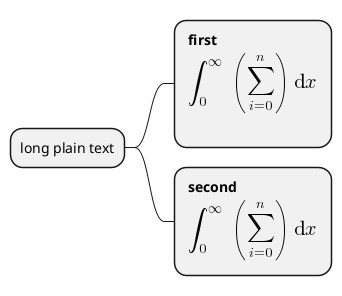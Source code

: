 {
  "sha1": "elilno4k4ko3e3ylg7f0kmuw15nch9d",
  "insertion": {
    "when": "2024-06-01T09:03:04.639Z",
    "url": "https://github.com/plantuml/plantuml/issues/1123",
    "user": "plantuml@gmail.com"
  }
}
@startmindmap
* long plain text
**: **first**
<latex> \int_{0}^{\infty} \left( \sum_{i = 0}^{n} \right) {\rm d}x </latex>
;
**: **second**
<latex>
    \int_{0}^{\infty} \left( 
        \sum_{i = 0}^{n} 
    \right) {\rm d}x 
</latex>;
@endmindmap

